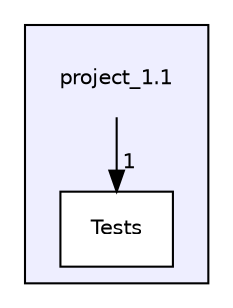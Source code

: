 digraph "C:/Data/Andre/Work/MIEIC - ANO 2 - SEMESTRE 1/AEDA/project_1.1" {
  compound=true
  node [ fontsize="10", fontname="Helvetica"];
  edge [ labelfontsize="10", labelfontname="Helvetica"];
  subgraph clusterdir_278dd45cb34c959fd3fd835c26f32e64 {
    graph [ bgcolor="#eeeeff", pencolor="black", label="" URL="dir_278dd45cb34c959fd3fd835c26f32e64.html"];
    dir_278dd45cb34c959fd3fd835c26f32e64 [shape=plaintext label="project_1.1"];
    dir_d4d096de7d67a042a0b3d5c1db63d29c [shape=box label="Tests" color="black" fillcolor="white" style="filled" URL="dir_d4d096de7d67a042a0b3d5c1db63d29c.html"];
  }
  dir_278dd45cb34c959fd3fd835c26f32e64->dir_d4d096de7d67a042a0b3d5c1db63d29c [headlabel="1", labeldistance=1.5 headhref="dir_000000_000001.html"];
}
